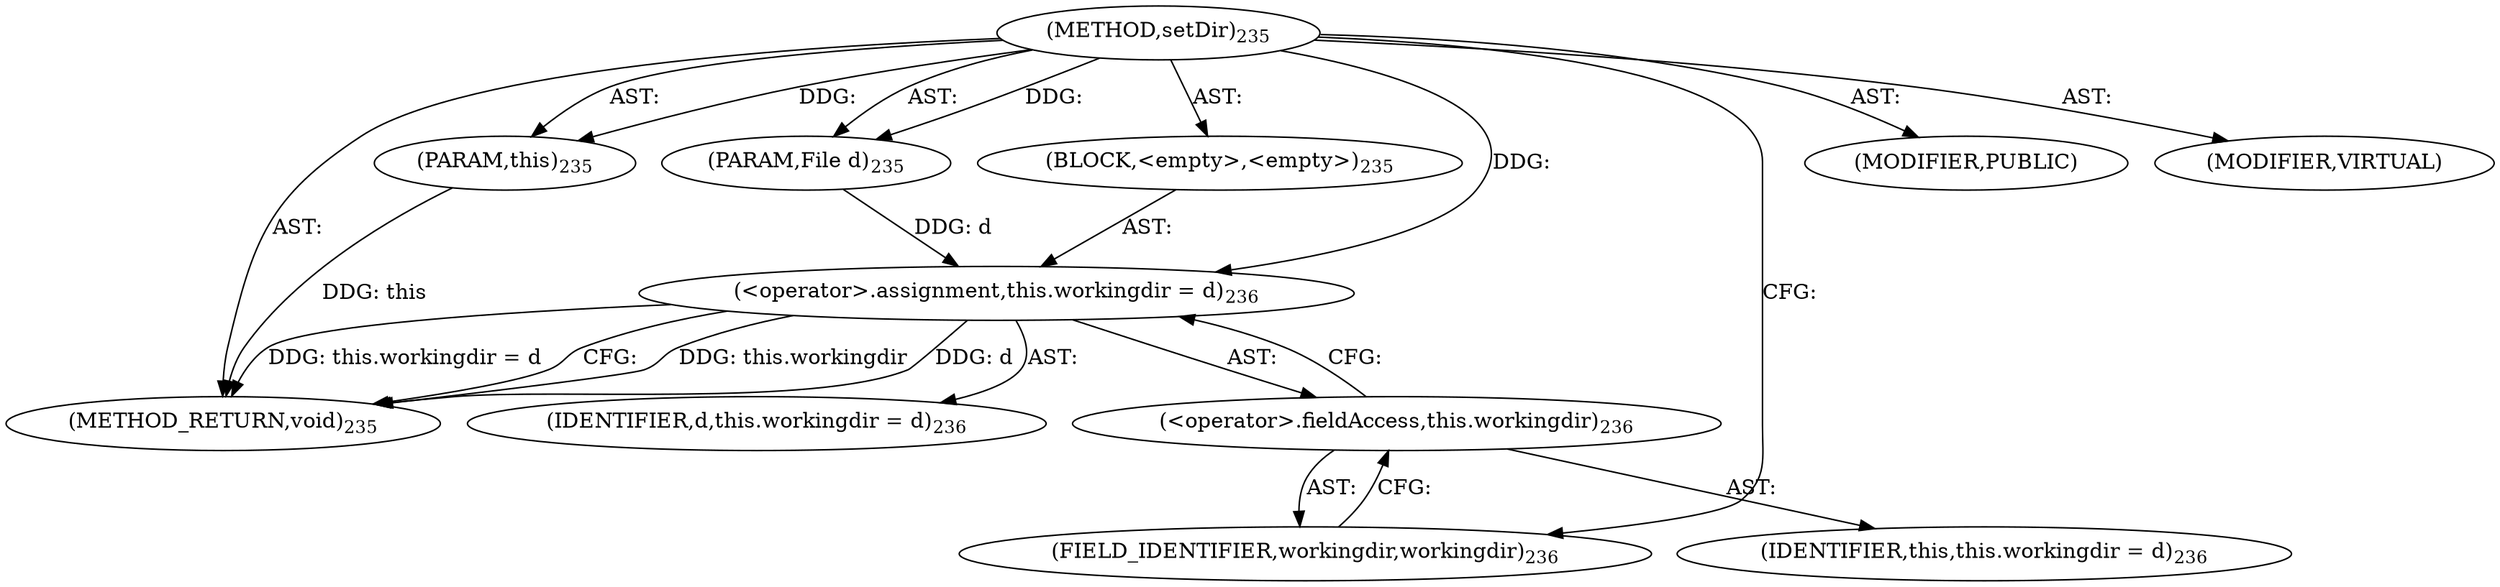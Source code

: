 digraph "setDir" {  
"111669149709" [label = <(METHOD,setDir)<SUB>235</SUB>> ]
"115964116997" [label = <(PARAM,this)<SUB>235</SUB>> ]
"115964117026" [label = <(PARAM,File d)<SUB>235</SUB>> ]
"25769803791" [label = <(BLOCK,&lt;empty&gt;,&lt;empty&gt;)<SUB>235</SUB>> ]
"30064771130" [label = <(&lt;operator&gt;.assignment,this.workingdir = d)<SUB>236</SUB>> ]
"30064771131" [label = <(&lt;operator&gt;.fieldAccess,this.workingdir)<SUB>236</SUB>> ]
"68719476744" [label = <(IDENTIFIER,this,this.workingdir = d)<SUB>236</SUB>> ]
"55834574869" [label = <(FIELD_IDENTIFIER,workingdir,workingdir)<SUB>236</SUB>> ]
"68719476806" [label = <(IDENTIFIER,d,this.workingdir = d)<SUB>236</SUB>> ]
"133143986216" [label = <(MODIFIER,PUBLIC)> ]
"133143986217" [label = <(MODIFIER,VIRTUAL)> ]
"128849018893" [label = <(METHOD_RETURN,void)<SUB>235</SUB>> ]
  "111669149709" -> "115964116997"  [ label = "AST: "] 
  "111669149709" -> "115964117026"  [ label = "AST: "] 
  "111669149709" -> "25769803791"  [ label = "AST: "] 
  "111669149709" -> "133143986216"  [ label = "AST: "] 
  "111669149709" -> "133143986217"  [ label = "AST: "] 
  "111669149709" -> "128849018893"  [ label = "AST: "] 
  "25769803791" -> "30064771130"  [ label = "AST: "] 
  "30064771130" -> "30064771131"  [ label = "AST: "] 
  "30064771130" -> "68719476806"  [ label = "AST: "] 
  "30064771131" -> "68719476744"  [ label = "AST: "] 
  "30064771131" -> "55834574869"  [ label = "AST: "] 
  "30064771130" -> "128849018893"  [ label = "CFG: "] 
  "30064771131" -> "30064771130"  [ label = "CFG: "] 
  "55834574869" -> "30064771131"  [ label = "CFG: "] 
  "111669149709" -> "55834574869"  [ label = "CFG: "] 
  "115964116997" -> "128849018893"  [ label = "DDG: this"] 
  "30064771130" -> "128849018893"  [ label = "DDG: this.workingdir"] 
  "30064771130" -> "128849018893"  [ label = "DDG: d"] 
  "30064771130" -> "128849018893"  [ label = "DDG: this.workingdir = d"] 
  "111669149709" -> "115964116997"  [ label = "DDG: "] 
  "111669149709" -> "115964117026"  [ label = "DDG: "] 
  "115964117026" -> "30064771130"  [ label = "DDG: d"] 
  "111669149709" -> "30064771130"  [ label = "DDG: "] 
}
